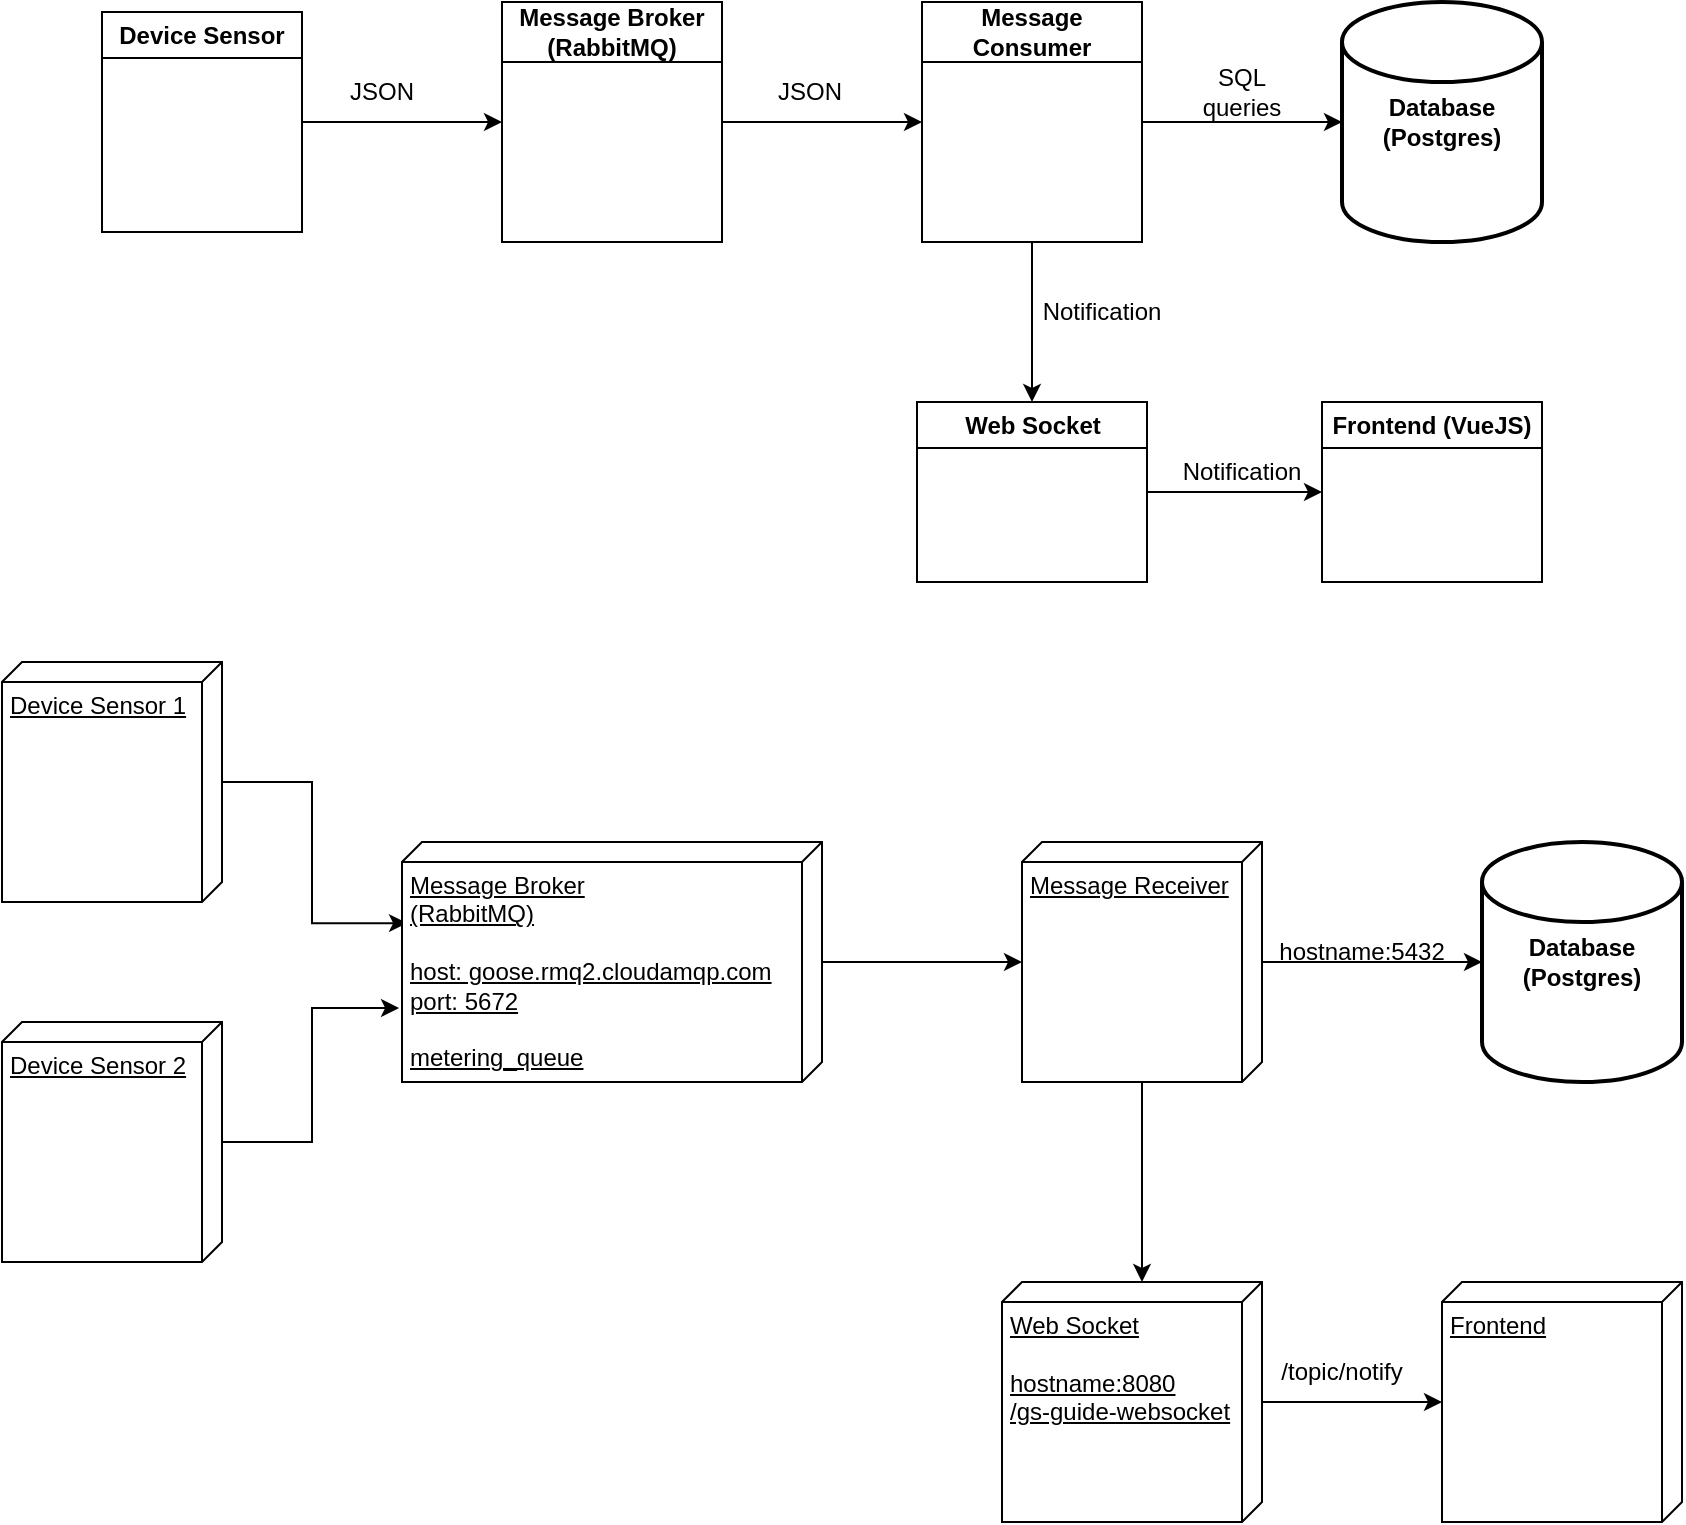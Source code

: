 <mxfile version="20.7.2" type="device"><diagram id="0MhRHW6mPJb8AfsV3-nW" name="Pagina-1"><mxGraphModel dx="1242" dy="861" grid="1" gridSize="10" guides="1" tooltips="1" connect="1" arrows="1" fold="1" page="1" pageScale="1" pageWidth="827" pageHeight="1169" math="0" shadow="0"><root><mxCell id="0"/><mxCell id="1" parent="0"/><mxCell id="WfHH3seDGR5I45RCFwlC-1" value="Device Sensor" style="swimlane;whiteSpace=wrap;html=1;" parent="1" vertex="1"><mxGeometry x="90" y="145" width="100" height="110" as="geometry"/></mxCell><mxCell id="WfHH3seDGR5I45RCFwlC-2" value="Message Broker (RabbitMQ)" style="swimlane;whiteSpace=wrap;html=1;startSize=30;" parent="1" vertex="1"><mxGeometry x="290" y="140" width="110" height="120" as="geometry"/></mxCell><mxCell id="WfHH3seDGR5I45RCFwlC-3" value="Message Consumer" style="swimlane;whiteSpace=wrap;html=1;startSize=30;" parent="1" vertex="1"><mxGeometry x="500" y="140" width="110" height="120" as="geometry"/></mxCell><mxCell id="WfHH3seDGR5I45RCFwlC-6" value="&lt;b&gt;Database (Postgres)&lt;/b&gt;" style="strokeWidth=2;html=1;shape=mxgraph.flowchart.database;whiteSpace=wrap;" parent="1" vertex="1"><mxGeometry x="710" y="140" width="100" height="120" as="geometry"/></mxCell><mxCell id="WfHH3seDGR5I45RCFwlC-7" value="" style="endArrow=classic;html=1;rounded=0;entryX=0;entryY=0.5;entryDx=0;entryDy=0;exitX=1;exitY=0.5;exitDx=0;exitDy=0;" parent="1" source="WfHH3seDGR5I45RCFwlC-1" target="WfHH3seDGR5I45RCFwlC-2" edge="1"><mxGeometry width="50" height="50" relative="1" as="geometry"><mxPoint x="180" y="230" as="sourcePoint"/><mxPoint x="230" y="180" as="targetPoint"/></mxGeometry></mxCell><mxCell id="WfHH3seDGR5I45RCFwlC-8" value="JSON" style="text;html=1;strokeColor=none;fillColor=none;align=center;verticalAlign=middle;whiteSpace=wrap;rounded=0;" parent="1" vertex="1"><mxGeometry x="200" y="170" width="60" height="30" as="geometry"/></mxCell><mxCell id="WfHH3seDGR5I45RCFwlC-9" value="" style="endArrow=classic;html=1;rounded=0;exitX=1;exitY=0.5;exitDx=0;exitDy=0;entryX=0;entryY=0.5;entryDx=0;entryDy=0;" parent="1" source="WfHH3seDGR5I45RCFwlC-2" target="WfHH3seDGR5I45RCFwlC-3" edge="1"><mxGeometry width="50" height="50" relative="1" as="geometry"><mxPoint x="510" y="360" as="sourcePoint"/><mxPoint x="560" y="310" as="targetPoint"/></mxGeometry></mxCell><mxCell id="WfHH3seDGR5I45RCFwlC-10" value="JSON" style="text;html=1;strokeColor=none;fillColor=none;align=center;verticalAlign=middle;whiteSpace=wrap;rounded=0;" parent="1" vertex="1"><mxGeometry x="414" y="170" width="60" height="30" as="geometry"/></mxCell><mxCell id="WfHH3seDGR5I45RCFwlC-11" value="" style="endArrow=classic;html=1;rounded=0;exitX=1;exitY=0.5;exitDx=0;exitDy=0;entryX=0;entryY=0.5;entryDx=0;entryDy=0;entryPerimeter=0;" parent="1" source="WfHH3seDGR5I45RCFwlC-3" target="WfHH3seDGR5I45RCFwlC-6" edge="1"><mxGeometry width="50" height="50" relative="1" as="geometry"><mxPoint x="750" y="220" as="sourcePoint"/><mxPoint x="800" y="200" as="targetPoint"/></mxGeometry></mxCell><mxCell id="WfHH3seDGR5I45RCFwlC-12" value="SQL&lt;br&gt;queries" style="text;html=1;strokeColor=none;fillColor=none;align=center;verticalAlign=middle;whiteSpace=wrap;rounded=0;" parent="1" vertex="1"><mxGeometry x="630" y="170" width="60" height="30" as="geometry"/></mxCell><mxCell id="WfHH3seDGR5I45RCFwlC-19" style="edgeStyle=orthogonalEdgeStyle;rounded=0;orthogonalLoop=1;jettySize=auto;html=1;exitX=1;exitY=0.5;exitDx=0;exitDy=0;entryX=0;entryY=0.5;entryDx=0;entryDy=0;" parent="1" source="WfHH3seDGR5I45RCFwlC-13" target="WfHH3seDGR5I45RCFwlC-16" edge="1"><mxGeometry relative="1" as="geometry"/></mxCell><mxCell id="WfHH3seDGR5I45RCFwlC-13" value="Web Socket" style="swimlane;whiteSpace=wrap;html=1;" parent="1" vertex="1"><mxGeometry x="497.5" y="340" width="115" height="90" as="geometry"/></mxCell><mxCell id="WfHH3seDGR5I45RCFwlC-14" value="" style="endArrow=classic;html=1;rounded=0;exitX=0.5;exitY=1;exitDx=0;exitDy=0;entryX=0.5;entryY=0;entryDx=0;entryDy=0;" parent="1" source="WfHH3seDGR5I45RCFwlC-3" target="WfHH3seDGR5I45RCFwlC-13" edge="1"><mxGeometry width="50" height="50" relative="1" as="geometry"><mxPoint x="610" y="320" as="sourcePoint"/><mxPoint x="660" y="270" as="targetPoint"/></mxGeometry></mxCell><mxCell id="WfHH3seDGR5I45RCFwlC-15" value="Notification" style="text;html=1;strokeColor=none;fillColor=none;align=center;verticalAlign=middle;whiteSpace=wrap;rounded=0;" parent="1" vertex="1"><mxGeometry x="560" y="280" width="60" height="30" as="geometry"/></mxCell><mxCell id="WfHH3seDGR5I45RCFwlC-16" value="Frontend (VueJS)" style="swimlane;whiteSpace=wrap;html=1;" parent="1" vertex="1"><mxGeometry x="700" y="340" width="110" height="90" as="geometry"/></mxCell><mxCell id="WfHH3seDGR5I45RCFwlC-20" value="Notification" style="text;html=1;strokeColor=none;fillColor=none;align=center;verticalAlign=middle;whiteSpace=wrap;rounded=0;" parent="1" vertex="1"><mxGeometry x="630" y="360" width="60" height="30" as="geometry"/></mxCell><mxCell id="tZRL8OiRJMPlncJBrees-4" style="edgeStyle=orthogonalEdgeStyle;rounded=0;orthogonalLoop=1;jettySize=auto;html=1;entryX=0.338;entryY=0.988;entryDx=0;entryDy=0;entryPerimeter=0;" edge="1" parent="1" source="tZRL8OiRJMPlncJBrees-1" target="tZRL8OiRJMPlncJBrees-3"><mxGeometry relative="1" as="geometry"/></mxCell><mxCell id="tZRL8OiRJMPlncJBrees-1" value="Device Sensor 1" style="verticalAlign=top;align=left;spacingTop=8;spacingLeft=2;spacingRight=12;shape=cube;size=10;direction=south;fontStyle=4;html=1;" vertex="1" parent="1"><mxGeometry x="40" y="470" width="110" height="120" as="geometry"/></mxCell><mxCell id="tZRL8OiRJMPlncJBrees-5" style="edgeStyle=orthogonalEdgeStyle;rounded=0;orthogonalLoop=1;jettySize=auto;html=1;entryX=0.692;entryY=1.007;entryDx=0;entryDy=0;entryPerimeter=0;" edge="1" parent="1" source="tZRL8OiRJMPlncJBrees-2" target="tZRL8OiRJMPlncJBrees-3"><mxGeometry relative="1" as="geometry"/></mxCell><mxCell id="tZRL8OiRJMPlncJBrees-2" value="Device Sensor 2" style="verticalAlign=top;align=left;spacingTop=8;spacingLeft=2;spacingRight=12;shape=cube;size=10;direction=south;fontStyle=4;html=1;" vertex="1" parent="1"><mxGeometry x="40" y="650" width="110" height="120" as="geometry"/></mxCell><mxCell id="tZRL8OiRJMPlncJBrees-9" style="edgeStyle=orthogonalEdgeStyle;rounded=0;orthogonalLoop=1;jettySize=auto;html=1;" edge="1" parent="1" source="tZRL8OiRJMPlncJBrees-3" target="tZRL8OiRJMPlncJBrees-6"><mxGeometry relative="1" as="geometry"/></mxCell><mxCell id="tZRL8OiRJMPlncJBrees-3" value="Message Broker &lt;br&gt;(RabbitMQ)&lt;br&gt;&lt;br&gt;host: goose.rmq2.cloudamqp.com&lt;br&gt;port: 5672&lt;br&gt;&lt;br&gt;metering_queue" style="verticalAlign=top;align=left;spacingTop=8;spacingLeft=2;spacingRight=12;shape=cube;size=10;direction=south;fontStyle=4;html=1;" vertex="1" parent="1"><mxGeometry x="240" y="560" width="210" height="120" as="geometry"/></mxCell><mxCell id="tZRL8OiRJMPlncJBrees-12" style="edgeStyle=orthogonalEdgeStyle;rounded=0;orthogonalLoop=1;jettySize=auto;html=1;" edge="1" parent="1" source="tZRL8OiRJMPlncJBrees-6" target="tZRL8OiRJMPlncJBrees-11"><mxGeometry relative="1" as="geometry"/></mxCell><mxCell id="tZRL8OiRJMPlncJBrees-15" style="edgeStyle=orthogonalEdgeStyle;rounded=0;orthogonalLoop=1;jettySize=auto;html=1;entryX=0;entryY=0;entryDx=0;entryDy=60;entryPerimeter=0;" edge="1" parent="1" source="tZRL8OiRJMPlncJBrees-6" target="tZRL8OiRJMPlncJBrees-14"><mxGeometry relative="1" as="geometry"/></mxCell><mxCell id="tZRL8OiRJMPlncJBrees-6" value="Message Receiver" style="verticalAlign=top;align=left;spacingTop=8;spacingLeft=2;spacingRight=12;shape=cube;size=10;direction=south;fontStyle=4;html=1;" vertex="1" parent="1"><mxGeometry x="550" y="560" width="120" height="120" as="geometry"/></mxCell><mxCell id="tZRL8OiRJMPlncJBrees-11" value="&lt;b&gt;Database (Postgres)&lt;/b&gt;" style="strokeWidth=2;html=1;shape=mxgraph.flowchart.database;whiteSpace=wrap;" vertex="1" parent="1"><mxGeometry x="780" y="560" width="100" height="120" as="geometry"/></mxCell><mxCell id="tZRL8OiRJMPlncJBrees-13" value="hostname:5432" style="text;html=1;strokeColor=none;fillColor=none;align=center;verticalAlign=middle;whiteSpace=wrap;rounded=0;" vertex="1" parent="1"><mxGeometry x="690" y="600" width="60" height="30" as="geometry"/></mxCell><mxCell id="tZRL8OiRJMPlncJBrees-18" style="edgeStyle=orthogonalEdgeStyle;rounded=0;orthogonalLoop=1;jettySize=auto;html=1;" edge="1" parent="1" source="tZRL8OiRJMPlncJBrees-14" target="tZRL8OiRJMPlncJBrees-16"><mxGeometry relative="1" as="geometry"/></mxCell><mxCell id="tZRL8OiRJMPlncJBrees-14" value="Web Socket&lt;br&gt;&lt;br&gt;hostname:8080&lt;br&gt;/gs-guide-websocket&lt;br&gt;&lt;br&gt;" style="verticalAlign=top;align=left;spacingTop=8;spacingLeft=2;spacingRight=12;shape=cube;size=10;direction=south;fontStyle=4;html=1;" vertex="1" parent="1"><mxGeometry x="540" y="780" width="130" height="120" as="geometry"/></mxCell><mxCell id="tZRL8OiRJMPlncJBrees-16" value="Frontend" style="verticalAlign=top;align=left;spacingTop=8;spacingLeft=2;spacingRight=12;shape=cube;size=10;direction=south;fontStyle=4;html=1;" vertex="1" parent="1"><mxGeometry x="760" y="780" width="120" height="120" as="geometry"/></mxCell><mxCell id="tZRL8OiRJMPlncJBrees-19" value="/topic/notify" style="text;html=1;strokeColor=none;fillColor=none;align=center;verticalAlign=middle;whiteSpace=wrap;rounded=0;" vertex="1" parent="1"><mxGeometry x="680" y="810" width="60" height="30" as="geometry"/></mxCell></root></mxGraphModel></diagram></mxfile>